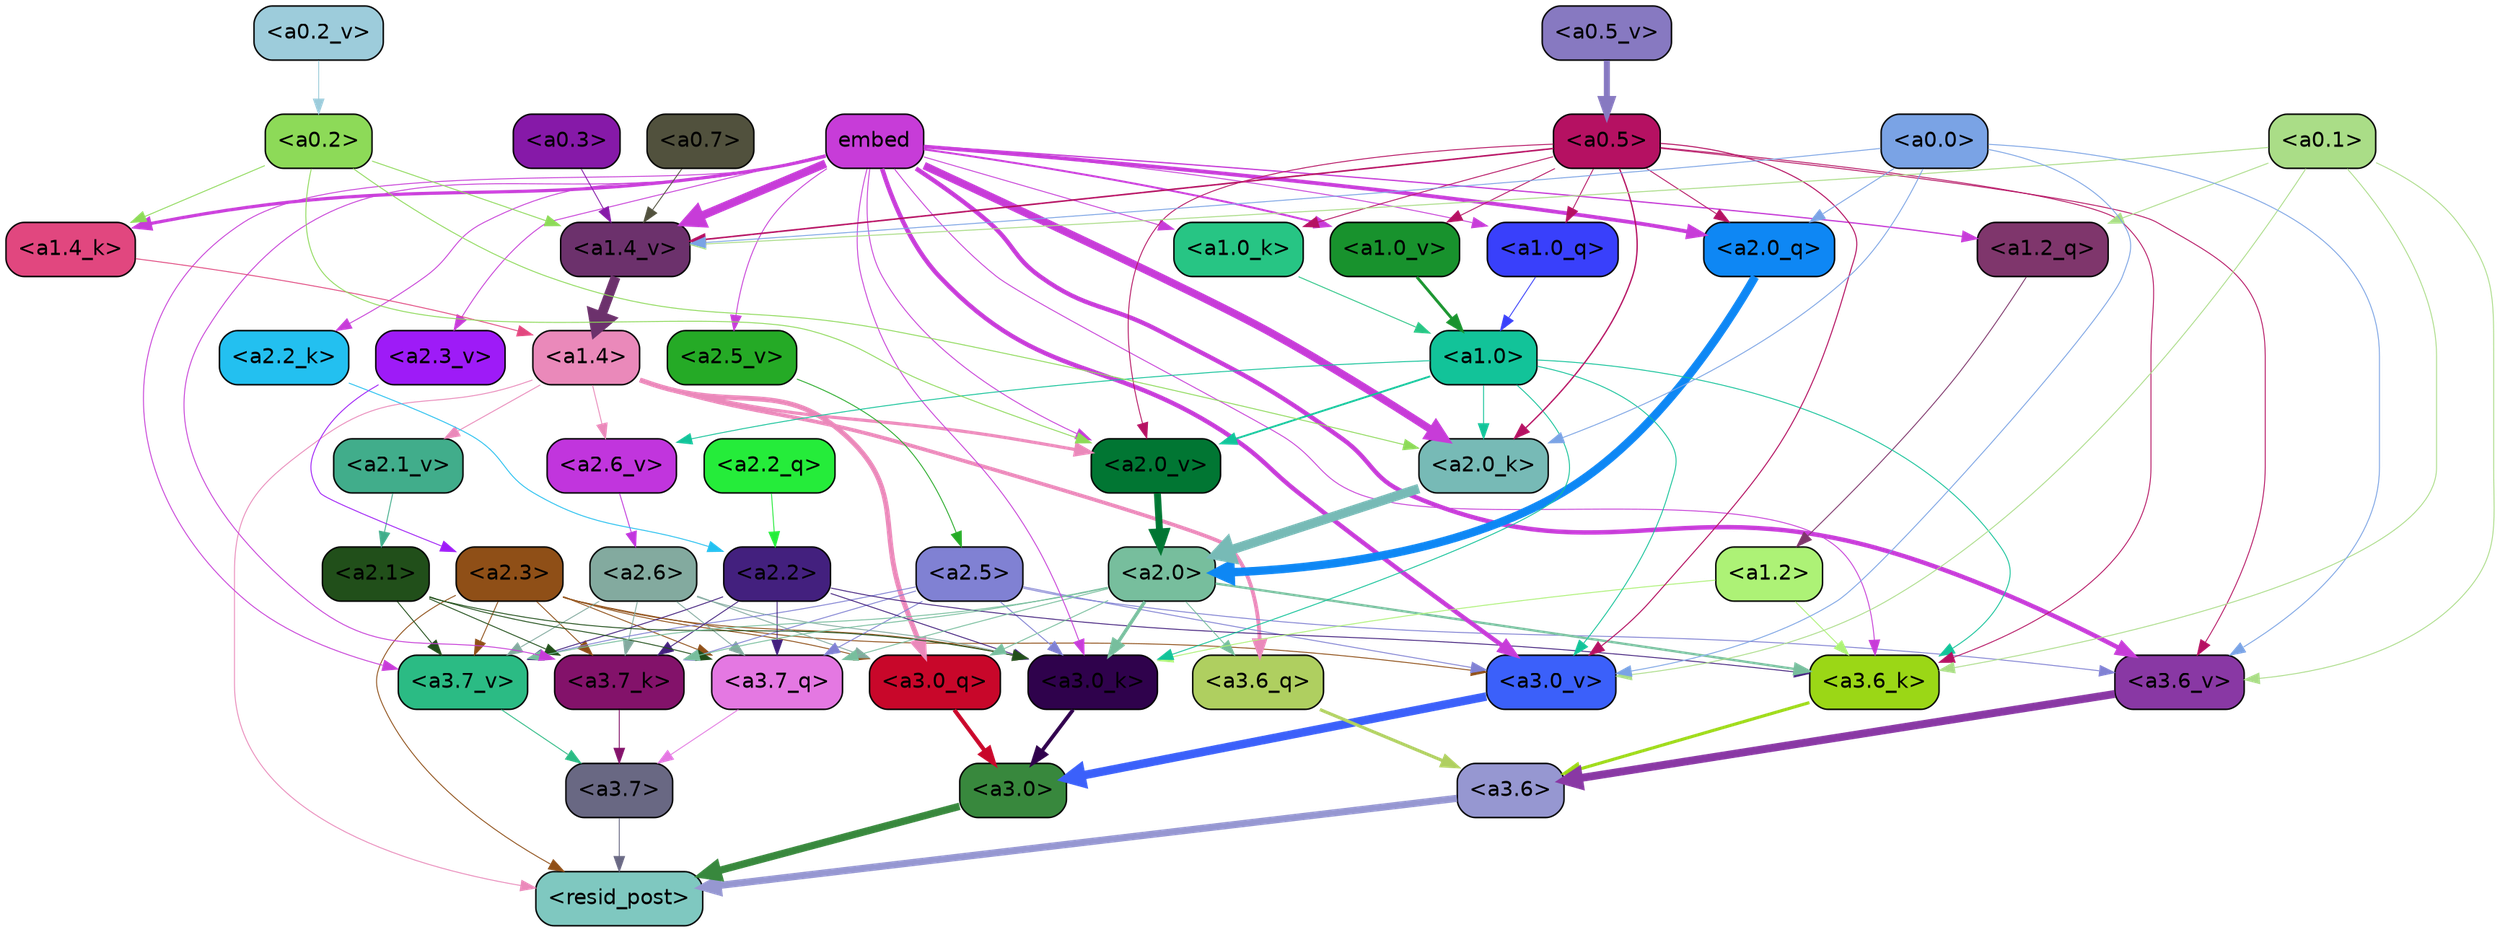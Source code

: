 strict digraph "" {
	graph [bgcolor=transparent,
		layout=dot,
		overlap=false,
		splines=true
	];
	"<a3.7>"	[color=black,
		fillcolor="#696883",
		fontname=Helvetica,
		shape=box,
		style="filled, rounded"];
	"<resid_post>"	[color=black,
		fillcolor="#7fc8c0",
		fontname=Helvetica,
		shape=box,
		style="filled, rounded"];
	"<a3.7>" -> "<resid_post>"	[color="#696883",
		penwidth=0.6];
	"<a3.6>"	[color=black,
		fillcolor="#9697d1",
		fontname=Helvetica,
		shape=box,
		style="filled, rounded"];
	"<a3.6>" -> "<resid_post>"	[color="#9697d1",
		penwidth=4.753257989883423];
	"<a3.0>"	[color=black,
		fillcolor="#38883d",
		fontname=Helvetica,
		shape=box,
		style="filled, rounded"];
	"<a3.0>" -> "<resid_post>"	[color="#38883d",
		penwidth=4.90053927898407];
	"<a2.3>"	[color=black,
		fillcolor="#8f4f17",
		fontname=Helvetica,
		shape=box,
		style="filled, rounded"];
	"<a2.3>" -> "<resid_post>"	[color="#8f4f17",
		penwidth=0.6];
	"<a3.7_q>"	[color=black,
		fillcolor="#e478e2",
		fontname=Helvetica,
		shape=box,
		style="filled, rounded"];
	"<a2.3>" -> "<a3.7_q>"	[color="#8f4f17",
		penwidth=0.6];
	"<a3.0_q>"	[color=black,
		fillcolor="#c8072a",
		fontname=Helvetica,
		shape=box,
		style="filled, rounded"];
	"<a2.3>" -> "<a3.0_q>"	[color="#8f4f17",
		penwidth=0.6];
	"<a3.7_k>"	[color=black,
		fillcolor="#83126a",
		fontname=Helvetica,
		shape=box,
		style="filled, rounded"];
	"<a2.3>" -> "<a3.7_k>"	[color="#8f4f17",
		penwidth=0.6];
	"<a3.0_k>"	[color=black,
		fillcolor="#2f024c",
		fontname=Helvetica,
		shape=box,
		style="filled, rounded"];
	"<a2.3>" -> "<a3.0_k>"	[color="#8f4f17",
		penwidth=0.6];
	"<a3.7_v>"	[color=black,
		fillcolor="#2bbb84",
		fontname=Helvetica,
		shape=box,
		style="filled, rounded"];
	"<a2.3>" -> "<a3.7_v>"	[color="#8f4f17",
		penwidth=0.6];
	"<a3.0_v>"	[color=black,
		fillcolor="#3b60fa",
		fontname=Helvetica,
		shape=box,
		style="filled, rounded"];
	"<a2.3>" -> "<a3.0_v>"	[color="#8f4f17",
		penwidth=0.6];
	"<a1.4>"	[color=black,
		fillcolor="#ea89ba",
		fontname=Helvetica,
		shape=box,
		style="filled, rounded"];
	"<a1.4>" -> "<resid_post>"	[color="#ea89ba",
		penwidth=0.6];
	"<a3.6_q>"	[color=black,
		fillcolor="#afcf60",
		fontname=Helvetica,
		shape=box,
		style="filled, rounded"];
	"<a1.4>" -> "<a3.6_q>"	[color="#ea89ba",
		penwidth=2.5149343013763428];
	"<a1.4>" -> "<a3.0_q>"	[color="#ea89ba",
		penwidth=3.2760138511657715];
	"<a2.6_v>"	[color=black,
		fillcolor="#c135dd",
		fontname=Helvetica,
		shape=box,
		style="filled, rounded"];
	"<a1.4>" -> "<a2.6_v>"	[color="#ea89ba",
		penwidth=0.6];
	"<a2.1_v>"	[color=black,
		fillcolor="#41ad8b",
		fontname=Helvetica,
		shape=box,
		style="filled, rounded"];
	"<a1.4>" -> "<a2.1_v>"	[color="#ea89ba",
		penwidth=0.6];
	"<a2.0_v>"	[color=black,
		fillcolor="#017633",
		fontname=Helvetica,
		shape=box,
		style="filled, rounded"];
	"<a1.4>" -> "<a2.0_v>"	[color="#ea89ba",
		penwidth=2.0870713144540787];
	"<a3.7_q>" -> "<a3.7>"	[color="#e478e2",
		penwidth=0.6];
	"<a3.6_q>" -> "<a3.6>"	[color="#afcf60",
		penwidth=2.091020345687866];
	"<a3.0_q>" -> "<a3.0>"	[color="#c8072a",
		penwidth=2.7421876192092896];
	"<a3.7_k>" -> "<a3.7>"	[color="#83126a",
		penwidth=0.6];
	"<a3.6_k>"	[color=black,
		fillcolor="#9bd716",
		fontname=Helvetica,
		shape=box,
		style="filled, rounded"];
	"<a3.6_k>" -> "<a3.6>"	[color="#9bd716",
		penwidth=2.048597991466522];
	"<a3.0_k>" -> "<a3.0>"	[color="#2f024c",
		penwidth=2.476402521133423];
	"<a3.7_v>" -> "<a3.7>"	[color="#2bbb84",
		penwidth=0.6];
	"<a3.6_v>"	[color=black,
		fillcolor="#8938a4",
		fontname=Helvetica,
		shape=box,
		style="filled, rounded"];
	"<a3.6_v>" -> "<a3.6>"	[color="#8938a4",
		penwidth=5.2550448179244995];
	"<a3.0_v>" -> "<a3.0>"	[color="#3b60fa",
		penwidth=5.652270674705505];
	"<a2.6>"	[color=black,
		fillcolor="#83aa9f",
		fontname=Helvetica,
		shape=box,
		style="filled, rounded"];
	"<a2.6>" -> "<a3.7_q>"	[color="#83aa9f",
		penwidth=0.6];
	"<a2.6>" -> "<a3.0_q>"	[color="#83aa9f",
		penwidth=0.6];
	"<a2.6>" -> "<a3.7_k>"	[color="#83aa9f",
		penwidth=0.6];
	"<a2.6>" -> "<a3.0_k>"	[color="#83aa9f",
		penwidth=0.6];
	"<a2.6>" -> "<a3.7_v>"	[color="#83aa9f",
		penwidth=0.6];
	"<a2.5>"	[color=black,
		fillcolor="#8081d3",
		fontname=Helvetica,
		shape=box,
		style="filled, rounded"];
	"<a2.5>" -> "<a3.7_q>"	[color="#8081d3",
		penwidth=0.6];
	"<a2.5>" -> "<a3.7_k>"	[color="#8081d3",
		penwidth=0.6];
	"<a2.5>" -> "<a3.0_k>"	[color="#8081d3",
		penwidth=0.6];
	"<a2.5>" -> "<a3.7_v>"	[color="#8081d3",
		penwidth=0.6];
	"<a2.5>" -> "<a3.6_v>"	[color="#8081d3",
		penwidth=0.6];
	"<a2.5>" -> "<a3.0_v>"	[color="#8081d3",
		penwidth=0.6];
	"<a2.2>"	[color=black,
		fillcolor="#43207e",
		fontname=Helvetica,
		shape=box,
		style="filled, rounded"];
	"<a2.2>" -> "<a3.7_q>"	[color="#43207e",
		penwidth=0.6];
	"<a2.2>" -> "<a3.7_k>"	[color="#43207e",
		penwidth=0.6];
	"<a2.2>" -> "<a3.6_k>"	[color="#43207e",
		penwidth=0.6];
	"<a2.2>" -> "<a3.0_k>"	[color="#43207e",
		penwidth=0.6];
	"<a2.2>" -> "<a3.7_v>"	[color="#43207e",
		penwidth=0.6];
	"<a2.1>"	[color=black,
		fillcolor="#214f1a",
		fontname=Helvetica,
		shape=box,
		style="filled, rounded"];
	"<a2.1>" -> "<a3.7_q>"	[color="#214f1a",
		penwidth=0.6];
	"<a2.1>" -> "<a3.7_k>"	[color="#214f1a",
		penwidth=0.6];
	"<a2.1>" -> "<a3.0_k>"	[color="#214f1a",
		penwidth=0.6];
	"<a2.1>" -> "<a3.7_v>"	[color="#214f1a",
		penwidth=0.6];
	"<a2.0>"	[color=black,
		fillcolor="#77be9d",
		fontname=Helvetica,
		shape=box,
		style="filled, rounded"];
	"<a2.0>" -> "<a3.7_q>"	[color="#77be9d",
		penwidth=0.6];
	"<a2.0>" -> "<a3.6_q>"	[color="#77be9d",
		penwidth=0.6];
	"<a2.0>" -> "<a3.0_q>"	[color="#77be9d",
		penwidth=0.6];
	"<a2.0>" -> "<a3.7_k>"	[color="#77be9d",
		penwidth=0.6];
	"<a2.0>" -> "<a3.6_k>"	[color="#77be9d",
		penwidth=1.5290023684501648];
	"<a2.0>" -> "<a3.0_k>"	[color="#77be9d",
		penwidth=2.2635570764541626];
	"<a2.0>" -> "<a3.7_v>"	[color="#77be9d",
		penwidth=0.6];
	embed	[color=black,
		fillcolor="#c73cd8",
		fontname=Helvetica,
		shape=box,
		style="filled, rounded"];
	embed -> "<a3.7_k>"	[color="#c73cd8",
		penwidth=0.6];
	embed -> "<a3.6_k>"	[color="#c73cd8",
		penwidth=0.6];
	embed -> "<a3.0_k>"	[color="#c73cd8",
		penwidth=0.6];
	embed -> "<a3.7_v>"	[color="#c73cd8",
		penwidth=0.6];
	embed -> "<a3.6_v>"	[color="#c73cd8",
		penwidth=2.9556376338005066];
	embed -> "<a3.0_v>"	[color="#c73cd8",
		penwidth=2.972973108291626];
	"<a2.0_q>"	[color=black,
		fillcolor="#0e87f4",
		fontname=Helvetica,
		shape=box,
		style="filled, rounded"];
	embed -> "<a2.0_q>"	[color="#c73cd8",
		penwidth=2.522909115999937];
	"<a2.2_k>"	[color=black,
		fillcolor="#23c0f0",
		fontname=Helvetica,
		shape=box,
		style="filled, rounded"];
	embed -> "<a2.2_k>"	[color="#c73cd8",
		penwidth=0.6];
	"<a2.0_k>"	[color=black,
		fillcolor="#77bab6",
		fontname=Helvetica,
		shape=box,
		style="filled, rounded"];
	embed -> "<a2.0_k>"	[color="#c73cd8",
		penwidth=5.094568967819214];
	"<a2.5_v>"	[color=black,
		fillcolor="#25aa26",
		fontname=Helvetica,
		shape=box,
		style="filled, rounded"];
	embed -> "<a2.5_v>"	[color="#c73cd8",
		penwidth=0.6];
	"<a2.3_v>"	[color=black,
		fillcolor="#9e1bf7",
		fontname=Helvetica,
		shape=box,
		style="filled, rounded"];
	embed -> "<a2.3_v>"	[color="#c73cd8",
		penwidth=0.6];
	embed -> "<a2.0_v>"	[color="#c73cd8",
		penwidth=0.6];
	"<a1.2_q>"	[color=black,
		fillcolor="#7f366c",
		fontname=Helvetica,
		shape=box,
		style="filled, rounded"];
	embed -> "<a1.2_q>"	[color="#c73cd8",
		penwidth=0.8520002365112305];
	"<a1.0_q>"	[color=black,
		fillcolor="#3940fb",
		fontname=Helvetica,
		shape=box,
		style="filled, rounded"];
	embed -> "<a1.0_q>"	[color="#c73cd8",
		penwidth=0.6];
	"<a1.4_k>"	[color=black,
		fillcolor="#e1477f",
		fontname=Helvetica,
		shape=box,
		style="filled, rounded"];
	embed -> "<a1.4_k>"	[color="#c73cd8",
		penwidth=2.115079402923584];
	"<a1.0_k>"	[color=black,
		fillcolor="#27c584",
		fontname=Helvetica,
		shape=box,
		style="filled, rounded"];
	embed -> "<a1.0_k>"	[color="#c73cd8",
		penwidth=0.6];
	"<a1.4_v>"	[color=black,
		fillcolor="#6c316c",
		fontname=Helvetica,
		shape=box,
		style="filled, rounded"];
	embed -> "<a1.4_v>"	[color="#c73cd8",
		penwidth=5.504090070724487];
	"<a1.0_v>"	[color=black,
		fillcolor="#18922d",
		fontname=Helvetica,
		shape=box,
		style="filled, rounded"];
	embed -> "<a1.0_v>"	[color="#c73cd8",
		penwidth=1.2935692071914673];
	"<a1.2>"	[color=black,
		fillcolor="#adf276",
		fontname=Helvetica,
		shape=box,
		style="filled, rounded"];
	"<a1.2>" -> "<a3.6_k>"	[color="#adf276",
		penwidth=0.6];
	"<a1.2>" -> "<a3.0_k>"	[color="#adf276",
		penwidth=0.6];
	"<a1.0>"	[color=black,
		fillcolor="#12c399",
		fontname=Helvetica,
		shape=box,
		style="filled, rounded"];
	"<a1.0>" -> "<a3.6_k>"	[color="#12c399",
		penwidth=0.6];
	"<a1.0>" -> "<a3.0_k>"	[color="#12c399",
		penwidth=0.6];
	"<a1.0>" -> "<a3.0_v>"	[color="#12c399",
		penwidth=0.6];
	"<a1.0>" -> "<a2.0_k>"	[color="#12c399",
		penwidth=0.6];
	"<a1.0>" -> "<a2.6_v>"	[color="#12c399",
		penwidth=0.6];
	"<a1.0>" -> "<a2.0_v>"	[color="#12c399",
		penwidth=1.2152502536773682];
	"<a0.5>"	[color=black,
		fillcolor="#b51162",
		fontname=Helvetica,
		shape=box,
		style="filled, rounded"];
	"<a0.5>" -> "<a3.6_k>"	[color="#b51162",
		penwidth=0.6];
	"<a0.5>" -> "<a3.6_v>"	[color="#b51162",
		penwidth=0.6];
	"<a0.5>" -> "<a3.0_v>"	[color="#b51162",
		penwidth=0.6790935099124908];
	"<a0.5>" -> "<a2.0_q>"	[color="#b51162",
		penwidth=0.6];
	"<a0.5>" -> "<a2.0_k>"	[color="#b51162",
		penwidth=0.8835153579711914];
	"<a0.5>" -> "<a2.0_v>"	[color="#b51162",
		penwidth=0.6];
	"<a0.5>" -> "<a1.0_q>"	[color="#b51162",
		penwidth=0.6];
	"<a0.5>" -> "<a1.0_k>"	[color="#b51162",
		penwidth=0.6];
	"<a0.5>" -> "<a1.4_v>"	[color="#b51162",
		penwidth=1.022335171699524];
	"<a0.5>" -> "<a1.0_v>"	[color="#b51162",
		penwidth=0.6];
	"<a0.1>"	[color=black,
		fillcolor="#aadd87",
		fontname=Helvetica,
		shape=box,
		style="filled, rounded"];
	"<a0.1>" -> "<a3.6_k>"	[color="#aadd87",
		penwidth=0.6];
	"<a0.1>" -> "<a3.6_v>"	[color="#aadd87",
		penwidth=0.6];
	"<a0.1>" -> "<a3.0_v>"	[color="#aadd87",
		penwidth=0.6];
	"<a0.1>" -> "<a1.2_q>"	[color="#aadd87",
		penwidth=0.6];
	"<a0.1>" -> "<a1.4_v>"	[color="#aadd87",
		penwidth=0.6438122987747192];
	"<a0.0>"	[color=black,
		fillcolor="#7aa3e5",
		fontname=Helvetica,
		shape=box,
		style="filled, rounded"];
	"<a0.0>" -> "<a3.6_v>"	[color="#7aa3e5",
		penwidth=0.6];
	"<a0.0>" -> "<a3.0_v>"	[color="#7aa3e5",
		penwidth=0.6];
	"<a0.0>" -> "<a2.0_q>"	[color="#7aa3e5",
		penwidth=0.6];
	"<a0.0>" -> "<a2.0_k>"	[color="#7aa3e5",
		penwidth=0.6];
	"<a0.0>" -> "<a1.4_v>"	[color="#7aa3e5",
		penwidth=0.6];
	"<a2.2_q>"	[color=black,
		fillcolor="#25ec3a",
		fontname=Helvetica,
		shape=box,
		style="filled, rounded"];
	"<a2.2_q>" -> "<a2.2>"	[color="#25ec3a",
		penwidth=0.6];
	"<a2.0_q>" -> "<a2.0>"	[color="#0e87f4",
		penwidth=5.557696580886841];
	"<a2.2_k>" -> "<a2.2>"	[color="#23c0f0",
		penwidth=0.6];
	"<a2.0_k>" -> "<a2.0>"	[color="#77bab6",
		penwidth=6.320472955703735];
	"<a2.6_v>" -> "<a2.6>"	[color="#c135dd",
		penwidth=0.6];
	"<a2.5_v>" -> "<a2.5>"	[color="#25aa26",
		penwidth=0.6];
	"<a2.3_v>" -> "<a2.3>"	[color="#9e1bf7",
		penwidth=0.6];
	"<a2.1_v>" -> "<a2.1>"	[color="#41ad8b",
		penwidth=0.6];
	"<a2.0_v>" -> "<a2.0>"	[color="#017633",
		penwidth=4.611755967140198];
	"<a0.2>"	[color=black,
		fillcolor="#8dda58",
		fontname=Helvetica,
		shape=box,
		style="filled, rounded"];
	"<a0.2>" -> "<a2.0_k>"	[color="#8dda58",
		penwidth=0.6];
	"<a0.2>" -> "<a2.0_v>"	[color="#8dda58",
		penwidth=0.6];
	"<a0.2>" -> "<a1.4_k>"	[color="#8dda58",
		penwidth=0.6];
	"<a0.2>" -> "<a1.4_v>"	[color="#8dda58",
		penwidth=0.6];
	"<a1.2_q>" -> "<a1.2>"	[color="#7f366c",
		penwidth=0.6145738363265991];
	"<a1.0_q>" -> "<a1.0>"	[color="#3940fb",
		penwidth=0.6];
	"<a1.4_k>" -> "<a1.4>"	[color="#e1477f",
		penwidth=0.6];
	"<a1.0_k>" -> "<a1.0>"	[color="#27c584",
		penwidth=0.6];
	"<a1.4_v>" -> "<a1.4>"	[color="#6c316c",
		penwidth=6.5241758823394775];
	"<a1.0_v>" -> "<a1.0>"	[color="#18922d",
		penwidth=1.8809151649475098];
	"<a0.7>"	[color=black,
		fillcolor="#51513d",
		fontname=Helvetica,
		shape=box,
		style="filled, rounded"];
	"<a0.7>" -> "<a1.4_v>"	[color="#51513d",
		penwidth=0.6];
	"<a0.3>"	[color=black,
		fillcolor="#8619a8",
		fontname=Helvetica,
		shape=box,
		style="filled, rounded"];
	"<a0.3>" -> "<a1.4_v>"	[color="#8619a8",
		penwidth=0.6];
	"<a0.5_v>"	[color=black,
		fillcolor="#8779c1",
		fontname=Helvetica,
		shape=box,
		style="filled, rounded"];
	"<a0.5_v>" -> "<a0.5>"	[color="#8779c1",
		penwidth=4.0173709988594055];
	"<a0.2_v>"	[color=black,
		fillcolor="#9dccdb",
		fontname=Helvetica,
		shape=box,
		style="filled, rounded"];
	"<a0.2_v>" -> "<a0.2>"	[color="#9dccdb",
		penwidth=0.6];
}
